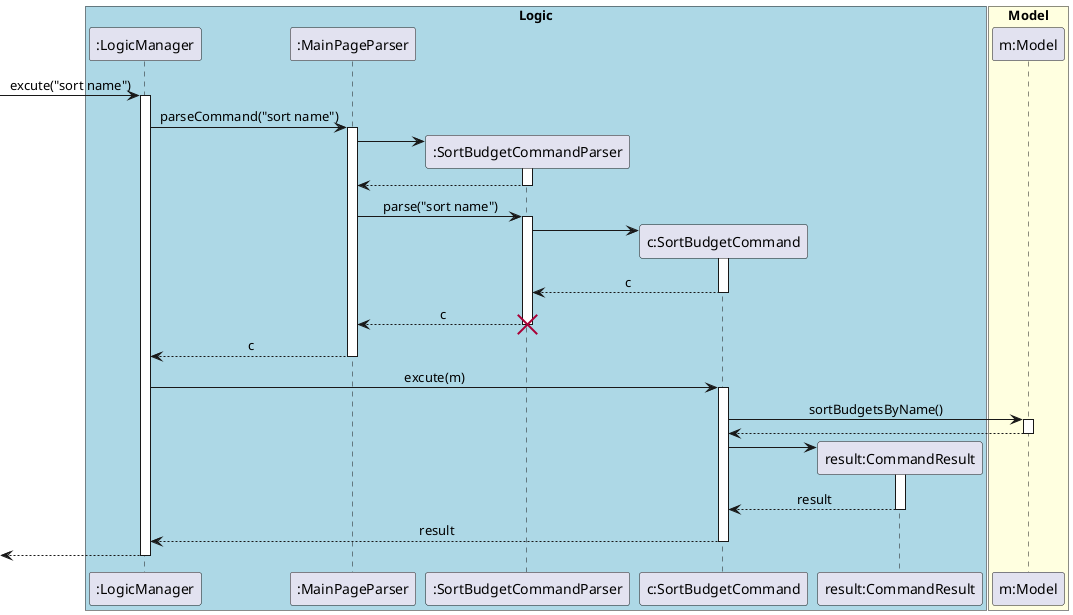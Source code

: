 @startuml
skinparam Sequence {
    MessageAlign center
}
box "Logic" #LightBlue
participant ":LogicManager" as LM
participant ":MainPageParser" as MPP
participant ":SortBudgetCommandParser" as SBCP
participant "c:SortBudgetCommand" as SBC
participant "result:CommandResult" as CR

end box

box "Model" #LightYellow
participant "m:Model" as M
end box

[-> LM : excute("sort name")
activate LM
LM -> MPP : parseCommand("sort name")
activate MPP

create SBCP
MPP -> SBCP
activate SBCP
MPP <-- SBCP
deactivate SBCP
MPP -> SBCP : parse("sort name")
activate SBCP

create SBC
SBCP -> SBC
activate SBC
SBCP <-- SBC : c
deactivate SBC
MPP <-- SBCP : c
destroy SBCP

deactivate SBCP
LM <-- MPP : c
deactivate MPP


LM -> SBC: excute(m)
activate SBC
SBC -> M : sortBudgetsByName()
activate M
SBC <-- M
deactivate M

create CR
SBC -> CR
activate CR
SBC <-- CR : result
deactivate CR

LM <-- SBC: result
deactivate SBC
[<-- LM
deactivate LM

@enduml
